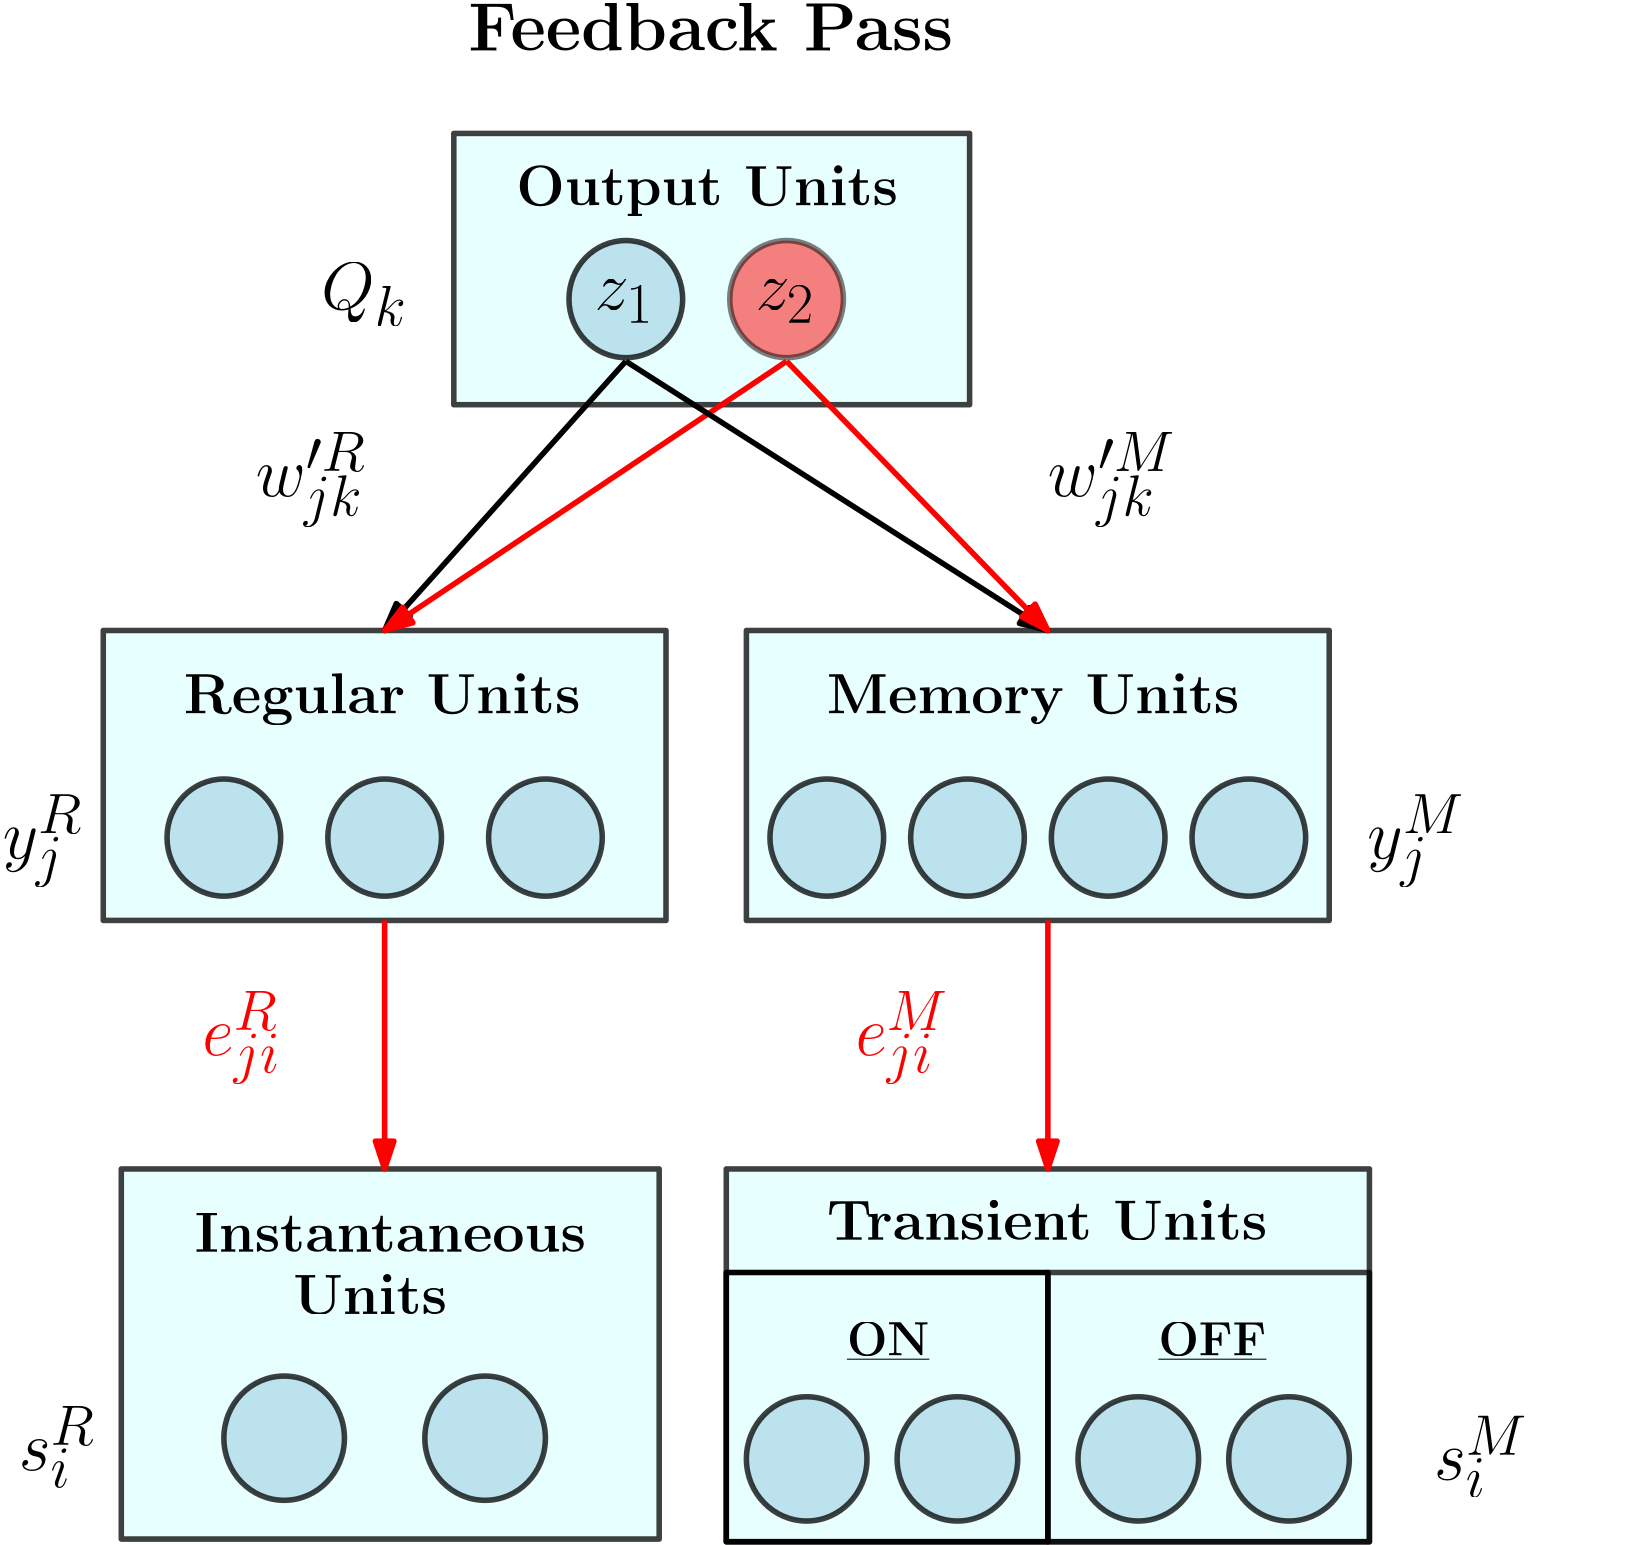 <?xml version="1.0"?>
<!DOCTYPE ipe SYSTEM "ipe.dtd">
<ipe version="70206" creator="Ipe 7.2.7">
<info created="D:20171213222220" modified="D:20180115144109"/>
<ipestyle name="basic">
<symbol name="arrow/arc(spx)">
<path stroke="sym-stroke" fill="sym-stroke" pen="sym-pen">
0 0 m
-1 0.333 l
-1 -0.333 l
h
</path>
</symbol>
<symbol name="arrow/farc(spx)">
<path stroke="sym-stroke" fill="white" pen="sym-pen">
0 0 m
-1 0.333 l
-1 -0.333 l
h
</path>
</symbol>
<symbol name="arrow/ptarc(spx)">
<path stroke="sym-stroke" fill="sym-stroke" pen="sym-pen">
0 0 m
-1 0.333 l
-0.8 0 l
-1 -0.333 l
h
</path>
</symbol>
<symbol name="arrow/fptarc(spx)">
<path stroke="sym-stroke" fill="white" pen="sym-pen">
0 0 m
-1 0.333 l
-0.8 0 l
-1 -0.333 l
h
</path>
</symbol>
<symbol name="mark/circle(sx)" transformations="translations">
<path fill="sym-stroke">
0.6 0 0 0.6 0 0 e
0.4 0 0 0.4 0 0 e
</path>
</symbol>
<symbol name="mark/disk(sx)" transformations="translations">
<path fill="sym-stroke">
0.6 0 0 0.6 0 0 e
</path>
</symbol>
<symbol name="mark/fdisk(sfx)" transformations="translations">
<group>
<path fill="sym-fill">
0.5 0 0 0.5 0 0 e
</path>
<path fill="sym-stroke" fillrule="eofill">
0.6 0 0 0.6 0 0 e
0.4 0 0 0.4 0 0 e
</path>
</group>
</symbol>
<symbol name="mark/box(sx)" transformations="translations">
<path fill="sym-stroke" fillrule="eofill">
-0.6 -0.6 m
0.6 -0.6 l
0.6 0.6 l
-0.6 0.6 l
h
-0.4 -0.4 m
0.4 -0.4 l
0.4 0.4 l
-0.4 0.4 l
h
</path>
</symbol>
<symbol name="mark/square(sx)" transformations="translations">
<path fill="sym-stroke">
-0.6 -0.6 m
0.6 -0.6 l
0.6 0.6 l
-0.6 0.6 l
h
</path>
</symbol>
<symbol name="mark/fsquare(sfx)" transformations="translations">
<group>
<path fill="sym-fill">
-0.5 -0.5 m
0.5 -0.5 l
0.5 0.5 l
-0.5 0.5 l
h
</path>
<path fill="sym-stroke" fillrule="eofill">
-0.6 -0.6 m
0.6 -0.6 l
0.6 0.6 l
-0.6 0.6 l
h
-0.4 -0.4 m
0.4 -0.4 l
0.4 0.4 l
-0.4 0.4 l
h
</path>
</group>
</symbol>
<symbol name="mark/cross(sx)" transformations="translations">
<group>
<path fill="sym-stroke">
-0.43 -0.57 m
0.57 0.43 l
0.43 0.57 l
-0.57 -0.43 l
h
</path>
<path fill="sym-stroke">
-0.43 0.57 m
0.57 -0.43 l
0.43 -0.57 l
-0.57 0.43 l
h
</path>
</group>
</symbol>
<symbol name="arrow/fnormal(spx)">
<path stroke="sym-stroke" fill="white" pen="sym-pen">
0 0 m
-1 0.333 l
-1 -0.333 l
h
</path>
</symbol>
<symbol name="arrow/pointed(spx)">
<path stroke="sym-stroke" fill="sym-stroke" pen="sym-pen">
0 0 m
-1 0.333 l
-0.8 0 l
-1 -0.333 l
h
</path>
</symbol>
<symbol name="arrow/fpointed(spx)">
<path stroke="sym-stroke" fill="white" pen="sym-pen">
0 0 m
-1 0.333 l
-0.8 0 l
-1 -0.333 l
h
</path>
</symbol>
<symbol name="arrow/linear(spx)">
<path stroke="sym-stroke" pen="sym-pen">
-1 0.333 m
0 0 l
-1 -0.333 l
</path>
</symbol>
<symbol name="arrow/fdouble(spx)">
<path stroke="sym-stroke" fill="white" pen="sym-pen">
0 0 m
-1 0.333 l
-1 -0.333 l
h
-1 0 m
-2 0.333 l
-2 -0.333 l
h
</path>
</symbol>
<symbol name="arrow/double(spx)">
<path stroke="sym-stroke" fill="sym-stroke" pen="sym-pen">
0 0 m
-1 0.333 l
-1 -0.333 l
h
-1 0 m
-2 0.333 l
-2 -0.333 l
h
</path>
</symbol>
<pen name="heavier" value="0.8"/>
<pen name="fat" value="1.2"/>
<pen name="ultrafat" value="2"/>
<symbolsize name="large" value="5"/>
<symbolsize name="small" value="2"/>
<symbolsize name="tiny" value="1.1"/>
<arrowsize name="large" value="10"/>
<arrowsize name="small" value="5"/>
<arrowsize name="tiny" value="3"/>
<color name="red" value="1 0 0"/>
<color name="green" value="0 1 0"/>
<color name="blue" value="0 0 1"/>
<color name="yellow" value="1 1 0"/>
<color name="orange" value="1 0.647 0"/>
<color name="gold" value="1 0.843 0"/>
<color name="purple" value="0.627 0.125 0.941"/>
<color name="gray" value="0.745"/>
<color name="brown" value="0.647 0.165 0.165"/>
<color name="navy" value="0 0 0.502"/>
<color name="pink" value="1 0.753 0.796"/>
<color name="seagreen" value="0.18 0.545 0.341"/>
<color name="turquoise" value="0.251 0.878 0.816"/>
<color name="violet" value="0.933 0.51 0.933"/>
<color name="darkblue" value="0 0 0.545"/>
<color name="darkcyan" value="0 0.545 0.545"/>
<color name="darkgray" value="0.663"/>
<color name="darkgreen" value="0 0.392 0"/>
<color name="darkmagenta" value="0.545 0 0.545"/>
<color name="darkorange" value="1 0.549 0"/>
<color name="darkred" value="0.545 0 0"/>
<color name="lightblue" value="0.678 0.847 0.902"/>
<color name="lightcyan" value="0.878 1 1"/>
<color name="lightgray" value="0.827"/>
<color name="lightgreen" value="0.565 0.933 0.565"/>
<color name="lightyellow" value="1 1 0.878"/>
<dashstyle name="dashed" value="[4] 0"/>
<dashstyle name="dotted" value="[1 3] 0"/>
<dashstyle name="dash dotted" value="[4 2 1 2] 0"/>
<dashstyle name="dash dot dotted" value="[4 2 1 2 1 2] 0"/>
<textsize name="large" value="\large"/>
<textsize name="Large" value="\Large"/>
<textsize name="LARGE" value="\LARGE"/>
<textsize name="huge" value="\huge"/>
<textsize name="Huge" value="\Huge"/>
<textsize name="small" value="\small"/>
<textsize name="footnote" value="\footnotesize"/>
<textsize name="tiny" value="\tiny"/>
<textstyle name="center" begin="\begin{center}" end="\end{center}"/>
<textstyle name="itemize" begin="\begin{itemize}" end="\end{itemize}"/>
<textstyle name="item" begin="\begin{itemize}\item{}" end="\end{itemize}"/>
<gridsize name="4 pts" value="4"/>
<gridsize name="8 pts (~3 mm)" value="8"/>
<gridsize name="16 pts (~6 mm)" value="16"/>
<gridsize name="32 pts (~12 mm)" value="32"/>
<gridsize name="10 pts (~3.5 mm)" value="10"/>
<gridsize name="20 pts (~7 mm)" value="20"/>
<gridsize name="14 pts (~5 mm)" value="14"/>
<gridsize name="28 pts (~10 mm)" value="28"/>
<gridsize name="56 pts (~20 mm)" value="56"/>
<anglesize name="90 deg" value="90"/>
<anglesize name="60 deg" value="60"/>
<anglesize name="45 deg" value="45"/>
<anglesize name="30 deg" value="30"/>
<anglesize name="22.5 deg" value="22.5"/>
<opacity name="10%" value="0.1"/>
<opacity name="30%" value="0.3"/>
<opacity name="50%" value="0.5"/>
<opacity name="75%" value="0.75"/>
<tiling name="falling" angle="-60" step="4" width="1"/>
<tiling name="rising" angle="30" step="4" width="1"/>
</ipestyle>
<page>
<layer name="alpha"/>
<view layers="alpha" active="alpha"/>
<path layer="alpha" matrix="0.904394 0 0 0.931966 -3.23515 7.97989" stroke="black" fill="lightcyan" pen="ultrafat" opacity="75%">
48 640 m
48 528 l
272 528 l
272 640 l
h
</path>
<path matrix="1.45065 0 0 1.0173 -158.574 -63.0145" stroke="black" fill="lightcyan" pen="ultrafat" opacity="75%">
224 832 m
224 736 l
352 736 l
352 832 l
h
</path>
<text matrix="0.904394 0 0 0.931966 -10.4703 0.524164" transformations="translations" pos="16 560" stroke="black" type="label" width="28.791" height="23.107" depth="10.17" valign="baseline" size="Huge" style="math">y^{R}_{j}</text>
<text matrix="0.904394 0 0 0.931966 70.2636 82.5372" transformations="translations" pos="112 784" stroke="black" type="label" width="174.651" height="17.213" depth="0" valign="baseline" size="Huge">\textbf{Feedback Pass}</text>
<path matrix="0.93669 0 0 0.931966 226.74 7.97989" stroke="black" fill="lightcyan" pen="ultrafat" opacity="75%">
48 640 m
48 528 l
272 528 l
272 640 l
h
</path>
<path matrix="0.904394 0 0 0.931966 11.2352 7.97989" stroke="black" fill="lightblue" pen="ultrafat" opacity="75%">
22.6274 0 0 22.6274 80 560 e
</path>
<path matrix="0.904394 0 0 0.931966 69.1164 7.97989" stroke="black" fill="lightblue" pen="ultrafat" opacity="75%">
22.6274 0 0 22.6274 80 560 e
</path>
<path matrix="0.904394 0 0 0.931966 126.998 7.97989" stroke="black" fill="lightblue" pen="ultrafat" opacity="75%">
22.6274 0 0 22.6274 80 560 e
</path>
<path matrix="0.904394 0 0 0.931966 228.29 7.97989" stroke="black" fill="lightblue" pen="ultrafat" opacity="75%">
22.6274 0 0 22.6274 80 560 e
</path>
<path matrix="0.904394 0 0 0.931966 278.936 7.97989" stroke="black" fill="lightblue" pen="ultrafat" opacity="75%">
22.6274 0 0 22.6274 80 560 e
</path>
<path matrix="0.904394 0 0 0.931966 329.582 7.97989" stroke="black" fill="lightblue" pen="ultrafat" opacity="75%">
22.6274 0 0 22.6274 80 560 e
</path>
<path matrix="0.904394 0 0 0.931966 380.228 7.97989" stroke="black" fill="lightblue" pen="ultrafat" opacity="75%">
22.6274 0 0 22.6274 80 560 e
</path>
<text matrix="0.904394 0 0 0.931966 11.2352 15.4356" transformations="translations" pos="64 600" stroke="black" type="label" width="142.925" height="14.347" depth="4.02" valign="baseline" size="huge">\textbf{Regular Units}</text>
<text matrix="0.904394 0 0 0.931966 -17.7055 7.97989" transformations="translations" pos="352 608" stroke="black" type="label" width="148.605" height="14.347" depth="4.02" valign="baseline" size="huge">\textbf{Memory Units}</text>
<path matrix="0.83467 0 0 1.18962 6.60098 -103.329" stroke="black" fill="lightcyan" pen="ultrafat" opacity="75%">
48 432 m
48 320 l
280 320 l
280 432 l
h
</path>
<path matrix="0.904394 0 0 0.931966 11.2352 -14.3873" stroke="black" fill="lightblue" pen="ultrafat" opacity="75%">
24 0 0 24 104 352 e
</path>
<path matrix="0.904394 0 0 0.931966 83.5867 -14.3873" stroke="black" fill="lightblue" pen="ultrafat" opacity="75%">
24 0 0 24 104 352 e
</path>
<text matrix="0.904394 0 0 0.931966 -13.7055 15.4356" transformations="translations" pos="96 392" stroke="black" type="label" width="140.914" height="14.177" depth="0" valign="baseline" size="huge">\textbf{Instantaneous}</text>
<text matrix="0.904394 0 0 0.931966 14.4703 -6.93156" transformations="translations" pos="104 392" stroke="black" type="label" width="55.444" height="14.349" depth="0" valign="baseline" size="huge">\textbf{Units}</text>
<path matrix="0.876988 0 0 1.19824 11.8929 -107.052" stroke="black" fill="lightcyan" pen="ultrafat" opacity="75%">
288 432 m
288 320 l
552 320 l
552 432 l
h
</path>
<path matrix="0.904394 0 0 1.34617 4 -154.389" stroke="black" pen="ultrafat">
288 392 m
288 320 l
416 320 l
416 392 l
h
</path>
<path matrix="0.851194 0 0 1.34617 26.1311 -154.389" stroke="black" pen="ultrafat" opacity="75%">
416 392 m
416 320 l
552 320 l
552 392 l
h
</path>
<text matrix="1.02498 0 0 1.20005 -10.9526 -94.9613" transformations="translations" pos="304 400" stroke="black" type="label" width="158.671" height="14.349" depth="0" valign="baseline" size="huge">\textbf{Transient Units}</text>
<path matrix="0.904394 0 0 0.931966 199.349 -21.843" stroke="black" fill="lightblue" pen="ultrafat" opacity="75%">
24 0 0 24 104 352 e
</path>
<path matrix="0.904394 0 0 0.931966 253.613 -21.843" stroke="black" fill="lightblue" pen="ultrafat" opacity="75%">
24 0 0 24 104 352 e
</path>
<path matrix="0.904394 0 0 0.931966 318.729 -21.843" stroke="black" fill="lightblue" pen="ultrafat" opacity="75%">
24 0 0 24 104 352 e
</path>
<path matrix="0.904394 0 0 0.931966 372.993 -21.843" stroke="black" fill="lightblue" pen="ultrafat" opacity="75%">
24 0 0 24 104 352 e
</path>
<text matrix="0.904394 0 0 0.931966 4 7.97989" transformations="translations" pos="336 360" stroke="black" type="label" width="29.689" height="11.814" depth="1.99" valign="baseline" size="LARGE">\underline{\textbf{ON}}</text>
<text matrix="0.904394 0 0 0.931966 0.382424 7.97989" transformations="translations" pos="464 360" stroke="black" type="label" width="38.894" height="11.814" depth="1.99" valign="baseline" size="LARGE">\underline{\textbf{OFF}}</text>
<path matrix="0.904394 0 0 0.931966 -3.23515 7.97989" stroke="red" pen="ultrafat" rarrow="normal/large">
160 432 m
160 528 l
</path>
<path matrix="0.904394 0 0 0.931966 -3.23515 7.97989" stroke="red" pen="ultrafat" rarrow="normal/large">
424 432 m
424 528 l
</path>
<text matrix="0.904394 0 0 0.931966 5.5297 0.524164" transformations="translations" pos="568 320" stroke="black" type="label" width="33.662" height="23.109" depth="6.15" valign="baseline" size="Huge" style="math">s^{M}_{i}</text>
<text matrix="0.904394 0 0 0.931966 -12 11.4356" transformations="translations" pos="24 312" stroke="black" type="label" width="27.5" height="23.109" depth="6.15" valign="baseline" size="Huge" style="math">s_{i}^{R}</text>
<text matrix="0.904394 0 0 0.931966 -25.7055 15.4356" transformations="translations" pos="576 544" stroke="black" type="label" width="34.953" height="23.107" depth="10.17" valign="baseline" size="Huge" style="math">y^{M}_{j}</text>
<text matrix="0.904394 0 0 0.931966 0.7648 -2.93156" transformations="translations" pos="208 816" stroke="black" type="label" width="137.473" height="14.347" depth="4.02" valign="baseline" size="huge" style="math">\textbf{Output Units}</text>
<path matrix="0.904394 0 0 0.931966 11.2352 7.97989" stroke="black" fill="lightblue" pen="ultrafat" opacity="75%">
22.6274 0 0 22.6274 240 768 e
</path>
<path matrix="0.904394 0 0 0.931966 69.1164 7.97989" stroke="black" fill="red" pen="ultrafat" opacity="50%">
22.6274 0 0 22.6274 240 768 e
</path>
<text matrix="0.904394 0 0 0.931966 -14.4703 4.25203" transformations="translations" pos="256 768" stroke="black" type="label" width="21.249" height="10.674" depth="4.78" valign="baseline" size="Huge" style="math">z_{1}</text>
<text matrix="0.904394 0 0 0.931966 -14.4703 11.7078" transformations="translations" pos="320 760" stroke="black" type="label" width="21.249" height="10.674" depth="4.78" valign="baseline" size="Huge" style="math">z_{2}</text>
<text matrix="0.904394 0 0 0.931966 -22.4703 11.7078" transformations="translations" pos="156 760" stroke="black" type="label" width="30.937" height="16.939" depth="5.81" valign="baseline" size="Huge" style="math">Q_{k}</text>
<text matrix="0.904394 0 0 0.931966 0.9715 -3.2037" transformations="translations" pos="104 704" stroke="black" type="label" width="39.766" height="23.11" depth="10.97" valign="baseline" size="Huge" style="math">w&apos;^{R}_{jk}</text>
<text matrix="0.904394 0 0 0.931966 -61.1164 11.7078" transformations="translations" pos="488 688" stroke="black" type="label" width="45.928" height="23.11" depth="10.97" valign="baseline" size="Huge" style="math">w&apos;^{M}_{jk}</text>
<text matrix="0.904394 0 0 0.931966 -3.7933 15.4356" transformations="translations" pos="88 468" stroke="black" type="label" width="28.181" height="23.107" depth="10.17" valign="baseline" size="Huge" style="math">{
\color{red}e^{R}_{ji} 
}</text>
<text matrix="0.904394 0 0 0.931966 -18.2636 7.97989" transformations="translations" pos="364 476" stroke="black" type="label" width="33.478" height="23.107" depth="10.17" valign="baseline" size="Huge" style="math">{
\color{red}e^{M}_{ji} 
}</text>
<path matrix="0.904394 0 0 0.931966 -3.23515 7.97989" stroke="black" pen="ultrafat" rarrow="normal/large">
160 640 m
256 744 l
</path>
<path matrix="0.904394 0 0 0.931966 -3.23515 7.97989" stroke="red" pen="ultrafat" rarrow="normal/large">
160 640 m
320 744 l
</path>
<path matrix="0.904394 0 0 0.931966 -3.23515 7.97989" stroke="black" pen="ultrafat" rarrow="normal/large">
424 640 m
256 744 l
</path>
<path matrix="0.904394 0 0 0.931966 -3.23515 7.97989" stroke="red" pen="ultrafat" rarrow="normal/large">
424 640 m
320 744 l
</path>
<path matrix="1 0 0 1 0 24" stroke="white" fill="red" opacity="50%">
588 256 m
588 396 l
</path>
<path stroke="white">
576 724 m
576 316 l
576 316 l
</path>
<path stroke="white">
592 668 m
592 712 l
</path>
<path stroke="white">
496 716 m
436 636 l
</path>
<path stroke="white">
496 756 m
516 720 l
</path>
<path stroke="white">
516 720 m
428 724 l
</path>
<path stroke="white">
428 724 m
472 732 l
472 732 l
</path>
<path stroke="white">
472 732 m
520 756 l
</path>
</page>
</ipe>
